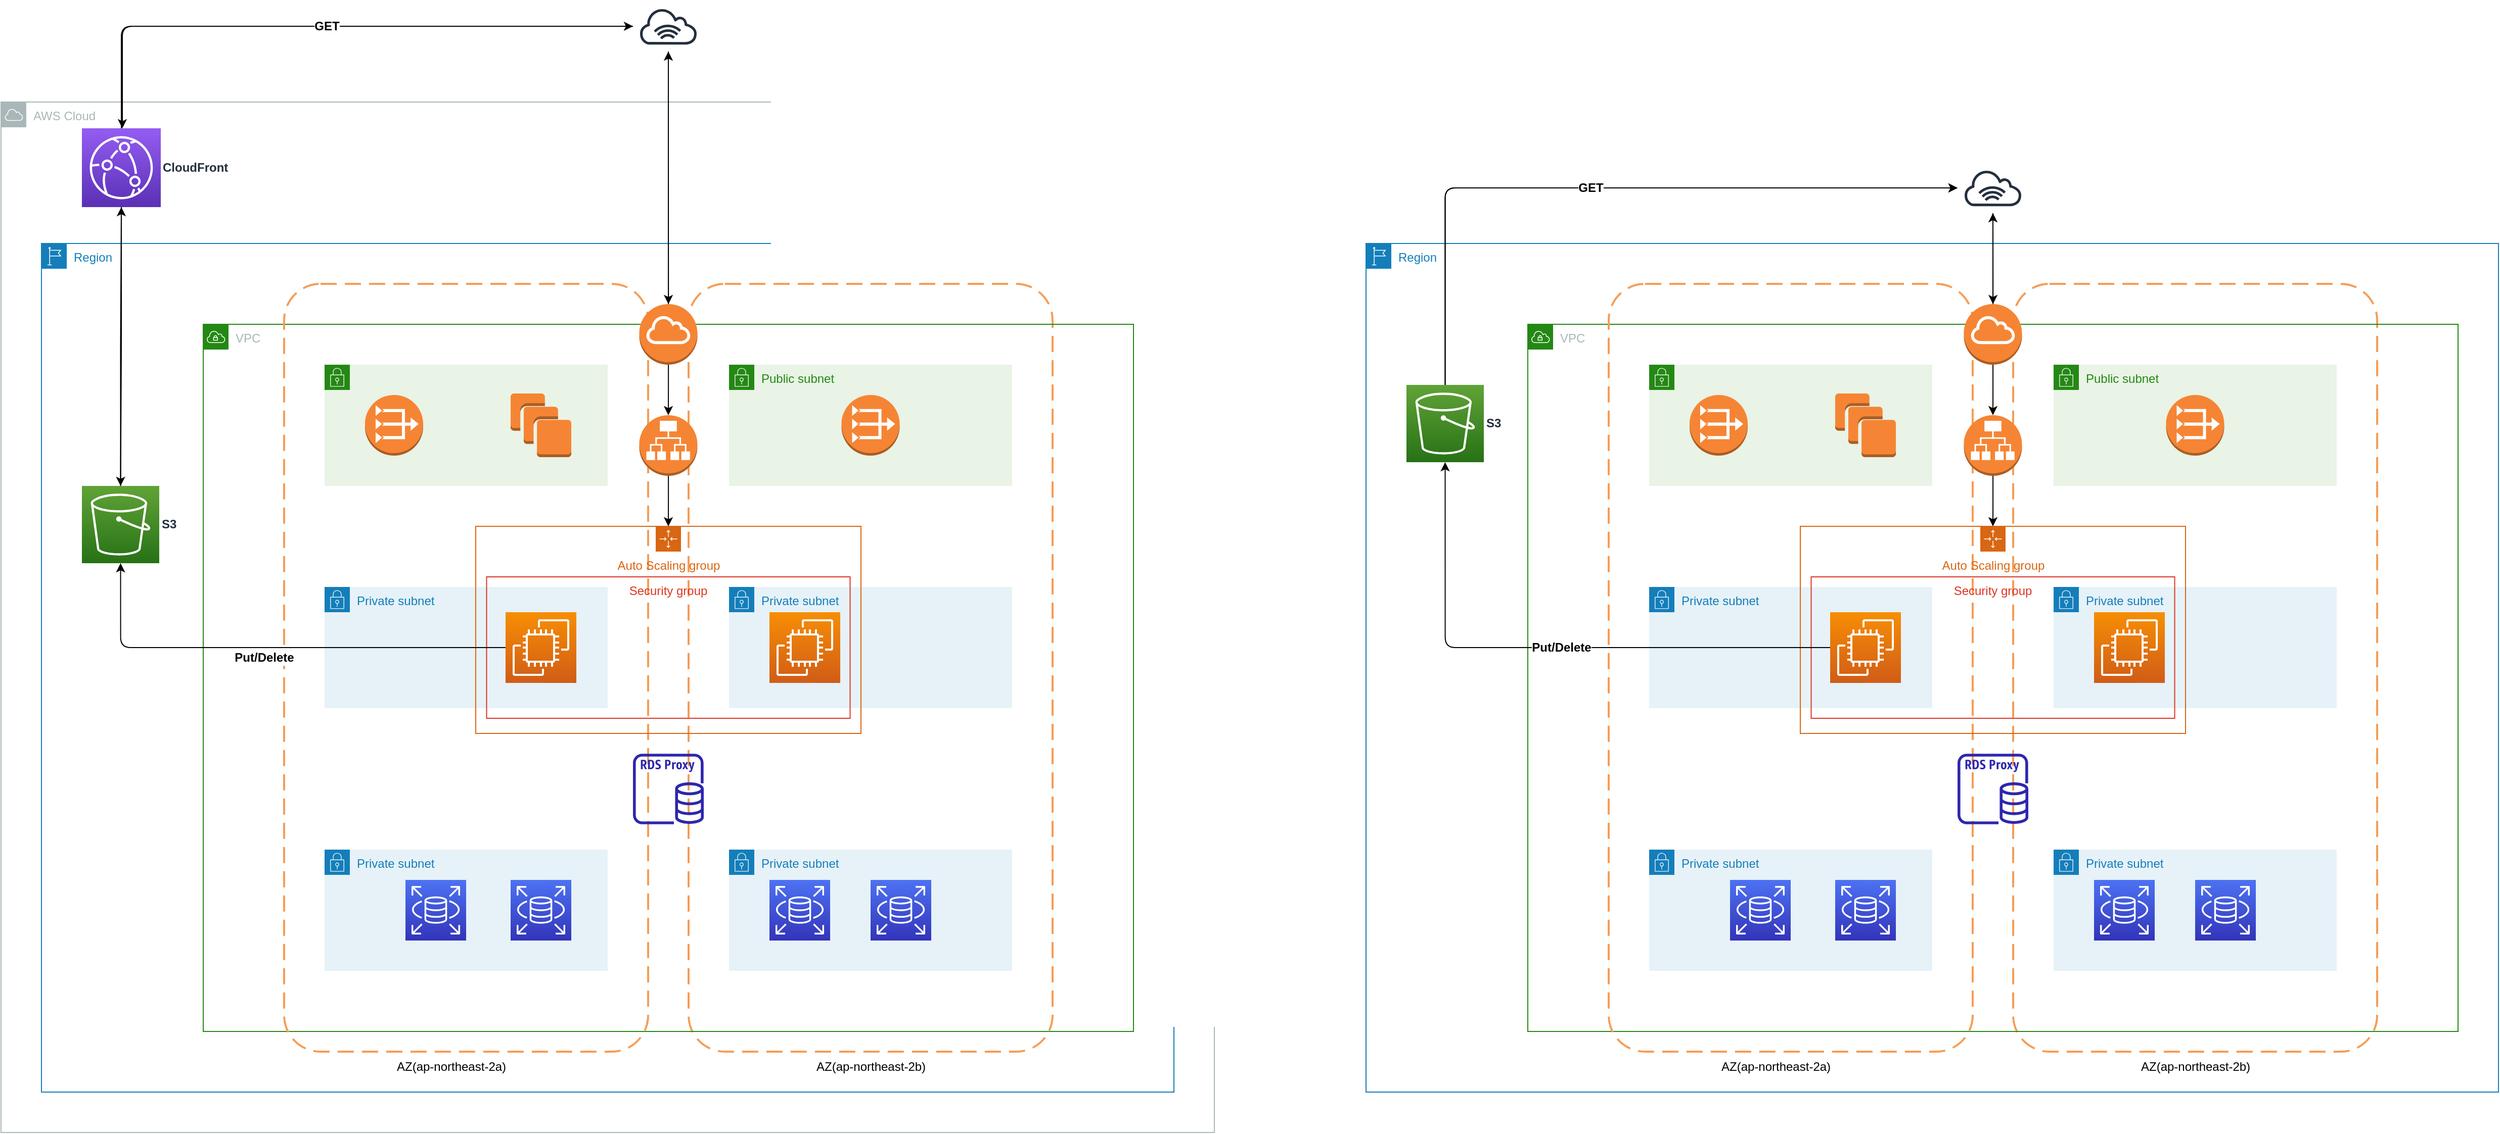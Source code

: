 <mxfile version="22.0.2" type="github">
  <diagram name="페이지-1" id="QqTQGsaNTkBBWMUroI7n">
    <mxGraphModel dx="1613" dy="1391" grid="1" gridSize="10" guides="1" tooltips="1" connect="1" arrows="1" fold="1" page="1" pageScale="1" pageWidth="827" pageHeight="1169" math="0" shadow="0">
      <root>
        <mxCell id="0" />
        <mxCell id="1" parent="0" />
        <mxCell id="NAskuRqZ72m_5OQ5X2t6-42" value="AWS Cloud" style="sketch=0;outlineConnect=0;gradientColor=none;html=1;whiteSpace=wrap;fontSize=12;fontStyle=0;shape=mxgraph.aws4.group;grIcon=mxgraph.aws4.group_aws_cloud;strokeColor=#AAB7B8;fillColor=none;verticalAlign=top;align=left;spacingLeft=30;fontColor=#AAB7B8;dashed=0;" parent="1" vertex="1">
          <mxGeometry x="880" y="125" width="1200" height="1020" as="geometry" />
        </mxCell>
        <mxCell id="NAskuRqZ72m_5OQ5X2t6-1" value="Region" style="points=[[0,0],[0.25,0],[0.5,0],[0.75,0],[1,0],[1,0.25],[1,0.5],[1,0.75],[1,1],[0.75,1],[0.5,1],[0.25,1],[0,1],[0,0.75],[0,0.5],[0,0.25]];outlineConnect=0;gradientColor=none;html=1;whiteSpace=wrap;fontSize=12;fontStyle=0;container=0;pointerEvents=0;collapsible=0;recursiveResize=0;shape=mxgraph.aws4.group;grIcon=mxgraph.aws4.group_region;strokeColor=#147EBA;fillColor=none;verticalAlign=top;align=left;spacingLeft=30;fontColor=#147EBA;" parent="1" vertex="1">
          <mxGeometry x="920" y="265" width="1120" height="840" as="geometry" />
        </mxCell>
        <mxCell id="NAskuRqZ72m_5OQ5X2t6-39" style="edgeStyle=orthogonalEdgeStyle;rounded=0;orthogonalLoop=1;jettySize=auto;html=1;" parent="1" source="NAskuRqZ72m_5OQ5X2t6-40" target="NAskuRqZ72m_5OQ5X2t6-14" edge="1">
          <mxGeometry relative="1" as="geometry" />
        </mxCell>
        <mxCell id="NAskuRqZ72m_5OQ5X2t6-49" style="edgeStyle=orthogonalEdgeStyle;rounded=1;orthogonalLoop=1;jettySize=auto;html=1;" parent="1" source="NAskuRqZ72m_5OQ5X2t6-40" target="NAskuRqZ72m_5OQ5X2t6-43" edge="1">
          <mxGeometry relative="1" as="geometry">
            <Array as="points">
              <mxPoint x="1000" y="50" />
            </Array>
          </mxGeometry>
        </mxCell>
        <mxCell id="NAskuRqZ72m_5OQ5X2t6-40" value="" style="sketch=0;outlineConnect=0;fontColor=#232F3E;gradientColor=none;strokeColor=#232F3E;fillColor=#ffffff;dashed=0;verticalLabelPosition=bottom;verticalAlign=top;align=center;html=1;fontSize=12;fontStyle=0;shape=mxgraph.aws4.resourceIcon;resIcon=mxgraph.aws4.internet_alt1;" parent="1" vertex="1">
          <mxGeometry x="1505" y="25" width="70" height="50" as="geometry" />
        </mxCell>
        <mxCell id="NAskuRqZ72m_5OQ5X2t6-41" style="edgeStyle=orthogonalEdgeStyle;rounded=0;orthogonalLoop=1;jettySize=auto;html=1;" parent="1" source="NAskuRqZ72m_5OQ5X2t6-14" target="NAskuRqZ72m_5OQ5X2t6-40" edge="1">
          <mxGeometry relative="1" as="geometry" />
        </mxCell>
        <mxCell id="NAskuRqZ72m_5OQ5X2t6-48" style="edgeStyle=orthogonalEdgeStyle;rounded=1;orthogonalLoop=1;jettySize=auto;html=1;entryX=0.5;entryY=0;entryDx=0;entryDy=0;entryPerimeter=0;" parent="1" source="NAskuRqZ72m_5OQ5X2t6-43" target="NAskuRqZ72m_5OQ5X2t6-44" edge="1">
          <mxGeometry relative="1" as="geometry" />
        </mxCell>
        <mxCell id="NAskuRqZ72m_5OQ5X2t6-50" style="edgeStyle=orthogonalEdgeStyle;rounded=1;orthogonalLoop=1;jettySize=auto;html=1;strokeColor=none;" parent="1" source="NAskuRqZ72m_5OQ5X2t6-43" target="NAskuRqZ72m_5OQ5X2t6-40" edge="1">
          <mxGeometry relative="1" as="geometry">
            <Array as="points">
              <mxPoint x="1000" y="50" />
            </Array>
          </mxGeometry>
        </mxCell>
        <mxCell id="xnr53hm_u2tzGx8ep-GH-51" value="GET" style="edgeStyle=orthogonalEdgeStyle;rounded=1;orthogonalLoop=1;jettySize=auto;html=1;fontSize=12;fontStyle=1" parent="1" source="NAskuRqZ72m_5OQ5X2t6-43" target="NAskuRqZ72m_5OQ5X2t6-40" edge="1">
          <mxGeometry relative="1" as="geometry">
            <Array as="points">
              <mxPoint x="999" y="50" />
            </Array>
          </mxGeometry>
        </mxCell>
        <mxCell id="NAskuRqZ72m_5OQ5X2t6-43" value="&lt;b&gt;CloudFront&lt;/b&gt;" style="sketch=0;points=[[0,0,0],[0.25,0,0],[0.5,0,0],[0.75,0,0],[1,0,0],[0,1,0],[0.25,1,0],[0.5,1,0],[0.75,1,0],[1,1,0],[0,0.25,0],[0,0.5,0],[0,0.75,0],[1,0.25,0],[1,0.5,0],[1,0.75,0]];outlineConnect=0;fontColor=#232F3E;gradientColor=#945DF2;gradientDirection=north;fillColor=#5A30B5;strokeColor=#ffffff;dashed=0;verticalLabelPosition=middle;verticalAlign=middle;align=left;html=1;fontSize=12;fontStyle=0;aspect=fixed;shape=mxgraph.aws4.resourceIcon;resIcon=mxgraph.aws4.cloudfront;labelPosition=right;" parent="1" vertex="1">
          <mxGeometry x="960" y="151" width="78" height="78" as="geometry" />
        </mxCell>
        <mxCell id="xnr53hm_u2tzGx8ep-GH-50" style="edgeStyle=orthogonalEdgeStyle;rounded=0;orthogonalLoop=1;jettySize=auto;html=1;entryX=0.5;entryY=1;entryDx=0;entryDy=0;entryPerimeter=0;" parent="1" source="NAskuRqZ72m_5OQ5X2t6-44" target="NAskuRqZ72m_5OQ5X2t6-43" edge="1">
          <mxGeometry relative="1" as="geometry" />
        </mxCell>
        <mxCell id="NAskuRqZ72m_5OQ5X2t6-44" value="&lt;b&gt;S3&lt;/b&gt;" style="sketch=0;points=[[0,0,0],[0.25,0,0],[0.5,0,0],[0.75,0,0],[1,0,0],[0,1,0],[0.25,1,0],[0.5,1,0],[0.75,1,0],[1,1,0],[0,0.25,0],[0,0.5,0],[0,0.75,0],[1,0.25,0],[1,0.5,0],[1,0.75,0]];outlineConnect=0;fontColor=#232F3E;gradientColor=#60A337;gradientDirection=north;fillColor=#277116;strokeColor=#ffffff;dashed=0;verticalLabelPosition=middle;verticalAlign=middle;align=left;html=1;fontSize=12;fontStyle=0;aspect=fixed;shape=mxgraph.aws4.resourceIcon;resIcon=mxgraph.aws4.s3;labelPosition=right;" parent="1" vertex="1">
          <mxGeometry x="960" y="505" width="76.5" height="76.5" as="geometry" />
        </mxCell>
        <mxCell id="NAskuRqZ72m_5OQ5X2t6-2" value="" style="rounded=1;arcSize=10;dashed=1;strokeColor=#F59D56;fillColor=none;gradientColor=none;dashPattern=8 4;strokeWidth=2;" parent="1" vertex="1">
          <mxGeometry x="1560" y="305" width="360" height="760" as="geometry" />
        </mxCell>
        <mxCell id="NAskuRqZ72m_5OQ5X2t6-3" value="Private subnet" style="points=[[0,0],[0.25,0],[0.5,0],[0.75,0],[1,0],[1,0.25],[1,0.5],[1,0.75],[1,1],[0.75,1],[0.5,1],[0.25,1],[0,1],[0,0.75],[0,0.5],[0,0.25]];outlineConnect=0;gradientColor=none;html=1;whiteSpace=wrap;fontSize=12;fontStyle=0;container=1;pointerEvents=0;collapsible=0;recursiveResize=0;shape=mxgraph.aws4.group;grIcon=mxgraph.aws4.group_security_group;grStroke=0;strokeColor=#147EBA;fillColor=#E6F2F8;verticalAlign=top;align=left;spacingLeft=30;fontColor=#147EBA;dashed=0;" parent="1" vertex="1">
          <mxGeometry x="1600" y="605" width="280" height="120" as="geometry" />
        </mxCell>
        <mxCell id="NAskuRqZ72m_5OQ5X2t6-4" value="VPC" style="points=[[0,0],[0.25,0],[0.5,0],[0.75,0],[1,0],[1,0.25],[1,0.5],[1,0.75],[1,1],[0.75,1],[0.5,1],[0.25,1],[0,1],[0,0.75],[0,0.5],[0,0.25]];outlineConnect=0;gradientColor=none;html=1;whiteSpace=wrap;fontSize=12;fontStyle=0;container=1;pointerEvents=0;collapsible=0;recursiveResize=0;shape=mxgraph.aws4.group;grIcon=mxgraph.aws4.group_vpc;strokeColor=#248814;fillColor=none;verticalAlign=top;align=left;spacingLeft=30;fontColor=#AAB7B8;dashed=0;" parent="1" vertex="1">
          <mxGeometry x="1080" y="345" width="920" height="700" as="geometry" />
        </mxCell>
        <mxCell id="NAskuRqZ72m_5OQ5X2t6-5" value="" style="rounded=1;arcSize=10;dashed=1;strokeColor=#F59D56;fillColor=none;gradientColor=none;dashPattern=8 4;strokeWidth=2;" parent="NAskuRqZ72m_5OQ5X2t6-4" vertex="1">
          <mxGeometry x="80" y="-40" width="360" height="760" as="geometry" />
        </mxCell>
        <mxCell id="NAskuRqZ72m_5OQ5X2t6-6" value="" style="points=[[0,0],[0.25,0],[0.5,0],[0.75,0],[1,0],[1,0.25],[1,0.5],[1,0.75],[1,1],[0.75,1],[0.5,1],[0.25,1],[0,1],[0,0.75],[0,0.5],[0,0.25]];outlineConnect=0;gradientColor=none;html=1;whiteSpace=wrap;fontSize=12;fontStyle=0;container=1;pointerEvents=0;collapsible=0;recursiveResize=0;shape=mxgraph.aws4.group;grIcon=mxgraph.aws4.group_security_group;grStroke=0;strokeColor=#248814;fillColor=#E9F3E6;verticalAlign=top;align=left;spacingLeft=30;fontColor=#248814;dashed=0;" parent="NAskuRqZ72m_5OQ5X2t6-4" vertex="1">
          <mxGeometry x="120" y="40" width="280" height="120" as="geometry" />
        </mxCell>
        <mxCell id="NAskuRqZ72m_5OQ5X2t6-7" value="" style="outlineConnect=0;dashed=0;verticalLabelPosition=bottom;verticalAlign=top;align=center;html=1;shape=mxgraph.aws3.instances;fillColor=#F58534;gradientColor=none;" parent="NAskuRqZ72m_5OQ5X2t6-6" vertex="1">
          <mxGeometry x="184" y="28.5" width="60" height="63" as="geometry" />
        </mxCell>
        <mxCell id="NAskuRqZ72m_5OQ5X2t6-8" value="Private subnet" style="points=[[0,0],[0.25,0],[0.5,0],[0.75,0],[1,0],[1,0.25],[1,0.5],[1,0.75],[1,1],[0.75,1],[0.5,1],[0.25,1],[0,1],[0,0.75],[0,0.5],[0,0.25]];outlineConnect=0;gradientColor=none;html=1;whiteSpace=wrap;fontSize=12;fontStyle=0;container=1;pointerEvents=0;collapsible=0;recursiveResize=0;shape=mxgraph.aws4.group;grIcon=mxgraph.aws4.group_security_group;grStroke=0;strokeColor=#147EBA;fillColor=#E6F2F8;verticalAlign=top;align=left;spacingLeft=30;fontColor=#147EBA;dashed=0;" parent="NAskuRqZ72m_5OQ5X2t6-4" vertex="1">
          <mxGeometry x="120" y="260" width="280" height="120" as="geometry" />
        </mxCell>
        <mxCell id="NAskuRqZ72m_5OQ5X2t6-9" value="" style="outlineConnect=0;dashed=0;verticalLabelPosition=bottom;verticalAlign=top;align=center;html=1;shape=mxgraph.aws3.vpc_nat_gateway;fillColor=#F58534;gradientColor=none;" parent="NAskuRqZ72m_5OQ5X2t6-4" vertex="1">
          <mxGeometry x="160" y="70" width="57.5" height="60" as="geometry" />
        </mxCell>
        <mxCell id="NAskuRqZ72m_5OQ5X2t6-10" value="Auto Scaling group" style="points=[[0,0],[0.25,0],[0.5,0],[0.75,0],[1,0],[1,0.25],[1,0.5],[1,0.75],[1,1],[0.75,1],[0.5,1],[0.25,1],[0,1],[0,0.75],[0,0.5],[0,0.25]];outlineConnect=0;gradientColor=none;html=1;whiteSpace=wrap;fontSize=12;fontStyle=0;container=1;pointerEvents=0;collapsible=0;recursiveResize=0;shape=mxgraph.aws4.groupCenter;grIcon=mxgraph.aws4.group_auto_scaling_group;grStroke=1;strokeColor=#D86613;fillColor=none;verticalAlign=top;align=center;fontColor=#D86613;spacingTop=25;" parent="NAskuRqZ72m_5OQ5X2t6-4" vertex="1">
          <mxGeometry x="269.5" y="200" width="381" height="205" as="geometry" />
        </mxCell>
        <mxCell id="NAskuRqZ72m_5OQ5X2t6-12" value="Security group" style="fillColor=none;strokeColor=#DD3522;verticalAlign=top;fontStyle=0;fontColor=#DD3522;whiteSpace=wrap;html=1;" parent="NAskuRqZ72m_5OQ5X2t6-4" vertex="1">
          <mxGeometry x="280.25" y="250" width="359.5" height="140" as="geometry" />
        </mxCell>
        <mxCell id="NAskuRqZ72m_5OQ5X2t6-14" value="" style="outlineConnect=0;dashed=0;verticalLabelPosition=bottom;verticalAlign=top;align=center;html=1;shape=mxgraph.aws3.internet_gateway;fillColor=#F58534;gradientColor=none;" parent="NAskuRqZ72m_5OQ5X2t6-4" vertex="1">
          <mxGeometry x="431.25" y="-20" width="57.5" height="60" as="geometry" />
        </mxCell>
        <mxCell id="NAskuRqZ72m_5OQ5X2t6-17" value="" style="outlineConnect=0;dashed=0;verticalLabelPosition=middle;verticalAlign=middle;align=left;html=1;shape=mxgraph.aws3.application_load_balancer;fillColor=#F58534;gradientColor=none;labelPosition=right;" parent="NAskuRqZ72m_5OQ5X2t6-4" vertex="1">
          <mxGeometry x="431.25" y="90" width="57.5" height="60" as="geometry" />
        </mxCell>
        <mxCell id="NAskuRqZ72m_5OQ5X2t6-18" style="edgeStyle=orthogonalEdgeStyle;rounded=0;orthogonalLoop=1;jettySize=auto;html=1;" parent="NAskuRqZ72m_5OQ5X2t6-4" source="NAskuRqZ72m_5OQ5X2t6-17" target="NAskuRqZ72m_5OQ5X2t6-10" edge="1">
          <mxGeometry relative="1" as="geometry" />
        </mxCell>
        <mxCell id="NAskuRqZ72m_5OQ5X2t6-19" value="Private subnet" style="points=[[0,0],[0.25,0],[0.5,0],[0.75,0],[1,0],[1,0.25],[1,0.5],[1,0.75],[1,1],[0.75,1],[0.5,1],[0.25,1],[0,1],[0,0.75],[0,0.5],[0,0.25]];outlineConnect=0;gradientColor=none;html=1;whiteSpace=wrap;fontSize=12;fontStyle=0;container=1;pointerEvents=0;collapsible=0;recursiveResize=0;shape=mxgraph.aws4.group;grIcon=mxgraph.aws4.group_security_group;grStroke=0;strokeColor=#147EBA;fillColor=#E6F2F8;verticalAlign=top;align=left;spacingLeft=30;fontColor=#147EBA;dashed=0;" parent="NAskuRqZ72m_5OQ5X2t6-4" vertex="1">
          <mxGeometry x="120" y="520" width="280" height="120" as="geometry" />
        </mxCell>
        <mxCell id="NAskuRqZ72m_5OQ5X2t6-20" style="edgeStyle=orthogonalEdgeStyle;rounded=0;orthogonalLoop=1;jettySize=auto;html=1;entryX=0.5;entryY=0;entryDx=0;entryDy=0;entryPerimeter=0;" parent="NAskuRqZ72m_5OQ5X2t6-4" source="NAskuRqZ72m_5OQ5X2t6-14" target="NAskuRqZ72m_5OQ5X2t6-17" edge="1">
          <mxGeometry relative="1" as="geometry" />
        </mxCell>
        <mxCell id="NAskuRqZ72m_5OQ5X2t6-22" value="" style="sketch=0;points=[[0,0,0],[0.25,0,0],[0.5,0,0],[0.75,0,0],[1,0,0],[0,1,0],[0.25,1,0],[0.5,1,0],[0.75,1,0],[1,1,0],[0,0.25,0],[0,0.5,0],[0,0.75,0],[1,0.25,0],[1,0.5,0],[1,0.75,0]];outlineConnect=0;fontColor=#232F3E;gradientColor=#4D72F3;gradientDirection=north;fillColor=#3334B9;strokeColor=#ffffff;dashed=0;verticalLabelPosition=bottom;verticalAlign=top;align=center;html=1;fontSize=12;fontStyle=0;aspect=fixed;shape=mxgraph.aws4.resourceIcon;resIcon=mxgraph.aws4.rds;" parent="NAskuRqZ72m_5OQ5X2t6-4" vertex="1">
          <mxGeometry x="304" y="550" width="60" height="60" as="geometry" />
        </mxCell>
        <mxCell id="NAskuRqZ72m_5OQ5X2t6-23" value="" style="sketch=0;points=[[0,0,0],[0.25,0,0],[0.5,0,0],[0.75,0,0],[1,0,0],[0,1,0],[0.25,1,0],[0.5,1,0],[0.75,1,0],[1,1,0],[0,0.25,0],[0,0.5,0],[0,0.75,0],[1,0.25,0],[1,0.5,0],[1,0.75,0]];outlineConnect=0;fontColor=#232F3E;gradientColor=#4D72F3;gradientDirection=north;fillColor=#3334B9;strokeColor=#ffffff;dashed=0;verticalLabelPosition=middle;verticalAlign=middle;align=right;html=1;fontSize=12;fontStyle=0;aspect=fixed;shape=mxgraph.aws4.resourceIcon;resIcon=mxgraph.aws4.rds;labelPosition=left;" parent="NAskuRqZ72m_5OQ5X2t6-4" vertex="1">
          <mxGeometry x="200" y="550" width="60" height="60" as="geometry" />
        </mxCell>
        <mxCell id="NAskuRqZ72m_5OQ5X2t6-24" value="" style="sketch=0;points=[[0,0,0],[0.25,0,0],[0.5,0,0],[0.75,0,0],[1,0,0],[0,1,0],[0.25,1,0],[0.5,1,0],[0.75,1,0],[1,1,0],[0,0.25,0],[0,0.5,0],[0,0.75,0],[1,0.25,0],[1,0.5,0],[1,0.75,0]];outlineConnect=0;fontColor=#232F3E;gradientColor=#F78E04;gradientDirection=north;fillColor=#D05C17;strokeColor=#ffffff;dashed=0;verticalLabelPosition=bottom;verticalAlign=top;align=center;html=1;fontSize=12;fontStyle=0;aspect=fixed;shape=mxgraph.aws4.resourceIcon;resIcon=mxgraph.aws4.ec2;" parent="NAskuRqZ72m_5OQ5X2t6-4" vertex="1">
          <mxGeometry x="299" y="285" width="70" height="70" as="geometry" />
        </mxCell>
        <mxCell id="NAskuRqZ72m_5OQ5X2t6-28" value="" style="sketch=0;outlineConnect=0;fontColor=#232F3E;gradientColor=none;fillColor=#2E27AD;strokeColor=none;dashed=0;verticalLabelPosition=bottom;verticalAlign=top;align=center;html=1;fontSize=12;fontStyle=0;aspect=fixed;pointerEvents=1;shape=mxgraph.aws4.rds_proxy;" parent="NAskuRqZ72m_5OQ5X2t6-4" vertex="1">
          <mxGeometry x="425" y="425" width="70" height="70" as="geometry" />
        </mxCell>
        <mxCell id="NAskuRqZ72m_5OQ5X2t6-29" value="" style="sketch=0;points=[[0,0,0],[0.25,0,0],[0.5,0,0],[0.75,0,0],[1,0,0],[0,1,0],[0.25,1,0],[0.5,1,0],[0.75,1,0],[1,1,0],[0,0.25,0],[0,0.5,0],[0,0.75,0],[1,0.25,0],[1,0.5,0],[1,0.75,0]];outlineConnect=0;fontColor=#232F3E;gradientColor=#F78E04;gradientDirection=north;fillColor=#D05C17;strokeColor=#ffffff;dashed=0;verticalLabelPosition=bottom;verticalAlign=top;align=center;html=1;fontSize=12;fontStyle=0;aspect=fixed;shape=mxgraph.aws4.resourceIcon;resIcon=mxgraph.aws4.ec2;" parent="1" vertex="1">
          <mxGeometry x="1640" y="630" width="70" height="70" as="geometry" />
        </mxCell>
        <mxCell id="NAskuRqZ72m_5OQ5X2t6-30" value="Public subnet" style="points=[[0,0],[0.25,0],[0.5,0],[0.75,0],[1,0],[1,0.25],[1,0.5],[1,0.75],[1,1],[0.75,1],[0.5,1],[0.25,1],[0,1],[0,0.75],[0,0.5],[0,0.25]];outlineConnect=0;gradientColor=none;html=1;whiteSpace=wrap;fontSize=12;fontStyle=0;container=1;pointerEvents=0;collapsible=0;recursiveResize=0;shape=mxgraph.aws4.group;grIcon=mxgraph.aws4.group_security_group;grStroke=0;strokeColor=#248814;fillColor=#E9F3E6;verticalAlign=top;align=left;spacingLeft=30;fontColor=#248814;dashed=0;" parent="1" vertex="1">
          <mxGeometry x="1600" y="385" width="280" height="120" as="geometry" />
        </mxCell>
        <mxCell id="NAskuRqZ72m_5OQ5X2t6-31" value="" style="outlineConnect=0;dashed=0;verticalLabelPosition=bottom;verticalAlign=top;align=center;html=1;shape=mxgraph.aws3.vpc_nat_gateway;fillColor=#F58534;gradientColor=none;" parent="1" vertex="1">
          <mxGeometry x="1711.25" y="415" width="57.5" height="60" as="geometry" />
        </mxCell>
        <mxCell id="NAskuRqZ72m_5OQ5X2t6-32" value="AZ(ap-northeast-2a)" style="text;html=1;align=center;verticalAlign=middle;resizable=0;points=[];autosize=1;strokeColor=none;fillColor=none;" parent="1" vertex="1">
          <mxGeometry x="1260" y="1065" width="130" height="30" as="geometry" />
        </mxCell>
        <mxCell id="NAskuRqZ72m_5OQ5X2t6-33" value="AZ(ap-northeast-2b)" style="text;html=1;align=center;verticalAlign=middle;resizable=0;points=[];autosize=1;strokeColor=none;fillColor=none;" parent="1" vertex="1">
          <mxGeometry x="1675" y="1065" width="130" height="30" as="geometry" />
        </mxCell>
        <mxCell id="NAskuRqZ72m_5OQ5X2t6-34" value="Private subnet" style="points=[[0,0],[0.25,0],[0.5,0],[0.75,0],[1,0],[1,0.25],[1,0.5],[1,0.75],[1,1],[0.75,1],[0.5,1],[0.25,1],[0,1],[0,0.75],[0,0.5],[0,0.25]];outlineConnect=0;gradientColor=none;html=1;whiteSpace=wrap;fontSize=12;fontStyle=0;container=1;pointerEvents=0;collapsible=0;recursiveResize=0;shape=mxgraph.aws4.group;grIcon=mxgraph.aws4.group_security_group;grStroke=0;strokeColor=#147EBA;fillColor=#E6F2F8;verticalAlign=top;align=left;spacingLeft=30;fontColor=#147EBA;dashed=0;" parent="1" vertex="1">
          <mxGeometry x="1600" y="865" width="280" height="120" as="geometry" />
        </mxCell>
        <mxCell id="NAskuRqZ72m_5OQ5X2t6-35" value="" style="sketch=0;points=[[0,0,0],[0.25,0,0],[0.5,0,0],[0.75,0,0],[1,0,0],[0,1,0],[0.25,1,0],[0.5,1,0],[0.75,1,0],[1,1,0],[0,0.25,0],[0,0.5,0],[0,0.75,0],[1,0.25,0],[1,0.5,0],[1,0.75,0]];outlineConnect=0;fontColor=#232F3E;gradientColor=#4D72F3;gradientDirection=north;fillColor=#3334B9;strokeColor=#ffffff;dashed=0;verticalLabelPosition=bottom;verticalAlign=top;align=center;html=1;fontSize=12;fontStyle=0;aspect=fixed;shape=mxgraph.aws4.resourceIcon;resIcon=mxgraph.aws4.rds;" parent="1" vertex="1">
          <mxGeometry x="1640" y="895" width="60" height="60" as="geometry" />
        </mxCell>
        <mxCell id="NAskuRqZ72m_5OQ5X2t6-36" value="" style="sketch=0;points=[[0,0,0],[0.25,0,0],[0.5,0,0],[0.75,0,0],[1,0,0],[0,1,0],[0.25,1,0],[0.5,1,0],[0.75,1,0],[1,1,0],[0,0.25,0],[0,0.5,0],[0,0.75,0],[1,0.25,0],[1,0.5,0],[1,0.75,0]];outlineConnect=0;fontColor=#232F3E;gradientColor=#4D72F3;gradientDirection=north;fillColor=#3334B9;strokeColor=#ffffff;dashed=0;verticalLabelPosition=middle;verticalAlign=middle;align=left;html=1;fontSize=12;fontStyle=0;aspect=fixed;shape=mxgraph.aws4.resourceIcon;resIcon=mxgraph.aws4.rds;labelPosition=right;" parent="1" vertex="1">
          <mxGeometry x="1740" y="895" width="60" height="60" as="geometry" />
        </mxCell>
        <mxCell id="NAskuRqZ72m_5OQ5X2t6-46" value="Put/Delete" style="edgeStyle=orthogonalEdgeStyle;rounded=1;orthogonalLoop=1;jettySize=auto;html=1;entryX=0.5;entryY=1;entryDx=0;entryDy=0;entryPerimeter=0;fontStyle=1;fontSize=12;" parent="1" source="NAskuRqZ72m_5OQ5X2t6-24" target="NAskuRqZ72m_5OQ5X2t6-44" edge="1">
          <mxGeometry x="0.03" y="10" relative="1" as="geometry">
            <mxPoint as="offset" />
          </mxGeometry>
        </mxCell>
        <mxCell id="xnr53hm_u2tzGx8ep-GH-53" value="Region" style="points=[[0,0],[0.25,0],[0.5,0],[0.75,0],[1,0],[1,0.25],[1,0.5],[1,0.75],[1,1],[0.75,1],[0.5,1],[0.25,1],[0,1],[0,0.75],[0,0.5],[0,0.25]];outlineConnect=0;gradientColor=none;html=1;whiteSpace=wrap;fontSize=12;fontStyle=0;container=0;pointerEvents=0;collapsible=0;recursiveResize=0;shape=mxgraph.aws4.group;grIcon=mxgraph.aws4.group_region;strokeColor=#147EBA;fillColor=none;verticalAlign=top;align=left;spacingLeft=30;fontColor=#147EBA;" parent="1" vertex="1">
          <mxGeometry x="2230" y="265" width="1120" height="840" as="geometry" />
        </mxCell>
        <mxCell id="xnr53hm_u2tzGx8ep-GH-54" style="edgeStyle=orthogonalEdgeStyle;rounded=0;orthogonalLoop=1;jettySize=auto;html=1;" parent="1" source="xnr53hm_u2tzGx8ep-GH-56" target="xnr53hm_u2tzGx8ep-GH-76" edge="1">
          <mxGeometry relative="1" as="geometry" />
        </mxCell>
        <mxCell id="xnr53hm_u2tzGx8ep-GH-56" value="" style="sketch=0;outlineConnect=0;fontColor=#232F3E;gradientColor=none;strokeColor=#232F3E;fillColor=#ffffff;dashed=0;verticalLabelPosition=bottom;verticalAlign=top;align=center;html=1;fontSize=12;fontStyle=0;shape=mxgraph.aws4.resourceIcon;resIcon=mxgraph.aws4.internet_alt1;" parent="1" vertex="1">
          <mxGeometry x="2815" y="185" width="70" height="50" as="geometry" />
        </mxCell>
        <mxCell id="xnr53hm_u2tzGx8ep-GH-57" style="edgeStyle=orthogonalEdgeStyle;rounded=0;orthogonalLoop=1;jettySize=auto;html=1;" parent="1" source="xnr53hm_u2tzGx8ep-GH-76" target="xnr53hm_u2tzGx8ep-GH-56" edge="1">
          <mxGeometry relative="1" as="geometry" />
        </mxCell>
        <mxCell id="xnr53hm_u2tzGx8ep-GH-102" style="edgeStyle=orthogonalEdgeStyle;rounded=1;orthogonalLoop=1;jettySize=auto;html=1;" parent="1" source="xnr53hm_u2tzGx8ep-GH-63" target="xnr53hm_u2tzGx8ep-GH-56" edge="1">
          <mxGeometry relative="1" as="geometry">
            <Array as="points">
              <mxPoint x="2308" y="210" />
            </Array>
          </mxGeometry>
        </mxCell>
        <mxCell id="xnr53hm_u2tzGx8ep-GH-63" value="&lt;b&gt;S3&lt;/b&gt;" style="sketch=0;points=[[0,0,0],[0.25,0,0],[0.5,0,0],[0.75,0,0],[1,0,0],[0,1,0],[0.25,1,0],[0.5,1,0],[0.75,1,0],[1,1,0],[0,0.25,0],[0,0.5,0],[0,0.75,0],[1,0.25,0],[1,0.5,0],[1,0.75,0]];outlineConnect=0;fontColor=#232F3E;gradientColor=#60A337;gradientDirection=north;fillColor=#277116;strokeColor=#ffffff;dashed=0;verticalLabelPosition=middle;verticalAlign=middle;align=left;html=1;fontSize=12;fontStyle=0;aspect=fixed;shape=mxgraph.aws4.resourceIcon;resIcon=mxgraph.aws4.s3;labelPosition=right;" parent="1" vertex="1">
          <mxGeometry x="2270" y="405" width="76.5" height="76.5" as="geometry" />
        </mxCell>
        <mxCell id="xnr53hm_u2tzGx8ep-GH-64" value="" style="rounded=1;arcSize=10;dashed=1;strokeColor=#F59D56;fillColor=none;gradientColor=none;dashPattern=8 4;strokeWidth=2;" parent="1" vertex="1">
          <mxGeometry x="2870" y="305" width="360" height="760" as="geometry" />
        </mxCell>
        <mxCell id="xnr53hm_u2tzGx8ep-GH-65" value="Private subnet" style="points=[[0,0],[0.25,0],[0.5,0],[0.75,0],[1,0],[1,0.25],[1,0.5],[1,0.75],[1,1],[0.75,1],[0.5,1],[0.25,1],[0,1],[0,0.75],[0,0.5],[0,0.25]];outlineConnect=0;gradientColor=none;html=1;whiteSpace=wrap;fontSize=12;fontStyle=0;container=1;pointerEvents=0;collapsible=0;recursiveResize=0;shape=mxgraph.aws4.group;grIcon=mxgraph.aws4.group_security_group;grStroke=0;strokeColor=#147EBA;fillColor=#E6F2F8;verticalAlign=top;align=left;spacingLeft=30;fontColor=#147EBA;dashed=0;" parent="1" vertex="1">
          <mxGeometry x="2910" y="605" width="280" height="120" as="geometry" />
        </mxCell>
        <mxCell id="xnr53hm_u2tzGx8ep-GH-66" value="VPC" style="points=[[0,0],[0.25,0],[0.5,0],[0.75,0],[1,0],[1,0.25],[1,0.5],[1,0.75],[1,1],[0.75,1],[0.5,1],[0.25,1],[0,1],[0,0.75],[0,0.5],[0,0.25]];outlineConnect=0;gradientColor=none;html=1;whiteSpace=wrap;fontSize=12;fontStyle=0;container=1;pointerEvents=0;collapsible=0;recursiveResize=0;shape=mxgraph.aws4.group;grIcon=mxgraph.aws4.group_vpc;strokeColor=#248814;fillColor=none;verticalAlign=top;align=left;spacingLeft=30;fontColor=#AAB7B8;dashed=0;" parent="1" vertex="1">
          <mxGeometry x="2390" y="345" width="920" height="700" as="geometry" />
        </mxCell>
        <mxCell id="xnr53hm_u2tzGx8ep-GH-67" value="" style="rounded=1;arcSize=10;dashed=1;strokeColor=#F59D56;fillColor=none;gradientColor=none;dashPattern=8 4;strokeWidth=2;" parent="xnr53hm_u2tzGx8ep-GH-66" vertex="1">
          <mxGeometry x="80" y="-40" width="360" height="760" as="geometry" />
        </mxCell>
        <mxCell id="xnr53hm_u2tzGx8ep-GH-68" value="" style="points=[[0,0],[0.25,0],[0.5,0],[0.75,0],[1,0],[1,0.25],[1,0.5],[1,0.75],[1,1],[0.75,1],[0.5,1],[0.25,1],[0,1],[0,0.75],[0,0.5],[0,0.25]];outlineConnect=0;gradientColor=none;html=1;whiteSpace=wrap;fontSize=12;fontStyle=0;container=1;pointerEvents=0;collapsible=0;recursiveResize=0;shape=mxgraph.aws4.group;grIcon=mxgraph.aws4.group_security_group;grStroke=0;strokeColor=#248814;fillColor=#E9F3E6;verticalAlign=top;align=left;spacingLeft=30;fontColor=#248814;dashed=0;" parent="xnr53hm_u2tzGx8ep-GH-66" vertex="1">
          <mxGeometry x="120" y="40" width="280" height="120" as="geometry" />
        </mxCell>
        <mxCell id="xnr53hm_u2tzGx8ep-GH-69" value="" style="outlineConnect=0;dashed=0;verticalLabelPosition=bottom;verticalAlign=top;align=center;html=1;shape=mxgraph.aws3.instances;fillColor=#F58534;gradientColor=none;" parent="xnr53hm_u2tzGx8ep-GH-68" vertex="1">
          <mxGeometry x="184" y="28.5" width="60" height="63" as="geometry" />
        </mxCell>
        <mxCell id="xnr53hm_u2tzGx8ep-GH-70" value="Private subnet" style="points=[[0,0],[0.25,0],[0.5,0],[0.75,0],[1,0],[1,0.25],[1,0.5],[1,0.75],[1,1],[0.75,1],[0.5,1],[0.25,1],[0,1],[0,0.75],[0,0.5],[0,0.25]];outlineConnect=0;gradientColor=none;html=1;whiteSpace=wrap;fontSize=12;fontStyle=0;container=1;pointerEvents=0;collapsible=0;recursiveResize=0;shape=mxgraph.aws4.group;grIcon=mxgraph.aws4.group_security_group;grStroke=0;strokeColor=#147EBA;fillColor=#E6F2F8;verticalAlign=top;align=left;spacingLeft=30;fontColor=#147EBA;dashed=0;" parent="xnr53hm_u2tzGx8ep-GH-66" vertex="1">
          <mxGeometry x="120" y="260" width="280" height="120" as="geometry" />
        </mxCell>
        <mxCell id="xnr53hm_u2tzGx8ep-GH-71" value="" style="outlineConnect=0;dashed=0;verticalLabelPosition=bottom;verticalAlign=top;align=center;html=1;shape=mxgraph.aws3.vpc_nat_gateway;fillColor=#F58534;gradientColor=none;" parent="xnr53hm_u2tzGx8ep-GH-66" vertex="1">
          <mxGeometry x="160" y="70" width="57.5" height="60" as="geometry" />
        </mxCell>
        <mxCell id="xnr53hm_u2tzGx8ep-GH-72" value="Auto Scaling group" style="points=[[0,0],[0.25,0],[0.5,0],[0.75,0],[1,0],[1,0.25],[1,0.5],[1,0.75],[1,1],[0.75,1],[0.5,1],[0.25,1],[0,1],[0,0.75],[0,0.5],[0,0.25]];outlineConnect=0;gradientColor=none;html=1;whiteSpace=wrap;fontSize=12;fontStyle=0;container=1;pointerEvents=0;collapsible=0;recursiveResize=0;shape=mxgraph.aws4.groupCenter;grIcon=mxgraph.aws4.group_auto_scaling_group;grStroke=1;strokeColor=#D86613;fillColor=none;verticalAlign=top;align=center;fontColor=#D86613;spacingTop=25;" parent="xnr53hm_u2tzGx8ep-GH-66" vertex="1">
          <mxGeometry x="269.5" y="200" width="381" height="205" as="geometry" />
        </mxCell>
        <mxCell id="xnr53hm_u2tzGx8ep-GH-74" value="Security group" style="fillColor=none;strokeColor=#DD3522;verticalAlign=top;fontStyle=0;fontColor=#DD3522;whiteSpace=wrap;html=1;" parent="xnr53hm_u2tzGx8ep-GH-66" vertex="1">
          <mxGeometry x="280.25" y="250" width="359.5" height="140" as="geometry" />
        </mxCell>
        <mxCell id="xnr53hm_u2tzGx8ep-GH-76" value="" style="outlineConnect=0;dashed=0;verticalLabelPosition=bottom;verticalAlign=top;align=center;html=1;shape=mxgraph.aws3.internet_gateway;fillColor=#F58534;gradientColor=none;" parent="xnr53hm_u2tzGx8ep-GH-66" vertex="1">
          <mxGeometry x="431.25" y="-20" width="57.5" height="60" as="geometry" />
        </mxCell>
        <mxCell id="xnr53hm_u2tzGx8ep-GH-79" value="" style="outlineConnect=0;dashed=0;verticalLabelPosition=middle;verticalAlign=middle;align=left;html=1;shape=mxgraph.aws3.application_load_balancer;fillColor=#F58534;gradientColor=none;labelPosition=right;" parent="xnr53hm_u2tzGx8ep-GH-66" vertex="1">
          <mxGeometry x="431.25" y="90" width="57.5" height="60" as="geometry" />
        </mxCell>
        <mxCell id="xnr53hm_u2tzGx8ep-GH-80" style="edgeStyle=orthogonalEdgeStyle;rounded=0;orthogonalLoop=1;jettySize=auto;html=1;" parent="xnr53hm_u2tzGx8ep-GH-66" source="xnr53hm_u2tzGx8ep-GH-79" target="xnr53hm_u2tzGx8ep-GH-72" edge="1">
          <mxGeometry relative="1" as="geometry" />
        </mxCell>
        <mxCell id="xnr53hm_u2tzGx8ep-GH-81" value="Private subnet" style="points=[[0,0],[0.25,0],[0.5,0],[0.75,0],[1,0],[1,0.25],[1,0.5],[1,0.75],[1,1],[0.75,1],[0.5,1],[0.25,1],[0,1],[0,0.75],[0,0.5],[0,0.25]];outlineConnect=0;gradientColor=none;html=1;whiteSpace=wrap;fontSize=12;fontStyle=0;container=1;pointerEvents=0;collapsible=0;recursiveResize=0;shape=mxgraph.aws4.group;grIcon=mxgraph.aws4.group_security_group;grStroke=0;strokeColor=#147EBA;fillColor=#E6F2F8;verticalAlign=top;align=left;spacingLeft=30;fontColor=#147EBA;dashed=0;" parent="xnr53hm_u2tzGx8ep-GH-66" vertex="1">
          <mxGeometry x="120" y="520" width="280" height="120" as="geometry" />
        </mxCell>
        <mxCell id="xnr53hm_u2tzGx8ep-GH-82" style="edgeStyle=orthogonalEdgeStyle;rounded=0;orthogonalLoop=1;jettySize=auto;html=1;entryX=0.5;entryY=0;entryDx=0;entryDy=0;entryPerimeter=0;" parent="xnr53hm_u2tzGx8ep-GH-66" source="xnr53hm_u2tzGx8ep-GH-76" target="xnr53hm_u2tzGx8ep-GH-79" edge="1">
          <mxGeometry relative="1" as="geometry" />
        </mxCell>
        <mxCell id="xnr53hm_u2tzGx8ep-GH-84" value="" style="sketch=0;points=[[0,0,0],[0.25,0,0],[0.5,0,0],[0.75,0,0],[1,0,0],[0,1,0],[0.25,1,0],[0.5,1,0],[0.75,1,0],[1,1,0],[0,0.25,0],[0,0.5,0],[0,0.75,0],[1,0.25,0],[1,0.5,0],[1,0.75,0]];outlineConnect=0;fontColor=#232F3E;gradientColor=#4D72F3;gradientDirection=north;fillColor=#3334B9;strokeColor=#ffffff;dashed=0;verticalLabelPosition=bottom;verticalAlign=top;align=center;html=1;fontSize=12;fontStyle=0;aspect=fixed;shape=mxgraph.aws4.resourceIcon;resIcon=mxgraph.aws4.rds;" parent="xnr53hm_u2tzGx8ep-GH-66" vertex="1">
          <mxGeometry x="304" y="550" width="60" height="60" as="geometry" />
        </mxCell>
        <mxCell id="xnr53hm_u2tzGx8ep-GH-85" value="" style="sketch=0;points=[[0,0,0],[0.25,0,0],[0.5,0,0],[0.75,0,0],[1,0,0],[0,1,0],[0.25,1,0],[0.5,1,0],[0.75,1,0],[1,1,0],[0,0.25,0],[0,0.5,0],[0,0.75,0],[1,0.25,0],[1,0.5,0],[1,0.75,0]];outlineConnect=0;fontColor=#232F3E;gradientColor=#4D72F3;gradientDirection=north;fillColor=#3334B9;strokeColor=#ffffff;dashed=0;verticalLabelPosition=middle;verticalAlign=middle;align=right;html=1;fontSize=12;fontStyle=0;aspect=fixed;shape=mxgraph.aws4.resourceIcon;resIcon=mxgraph.aws4.rds;labelPosition=left;" parent="xnr53hm_u2tzGx8ep-GH-66" vertex="1">
          <mxGeometry x="200" y="550" width="60" height="60" as="geometry" />
        </mxCell>
        <mxCell id="xnr53hm_u2tzGx8ep-GH-86" value="" style="sketch=0;points=[[0,0,0],[0.25,0,0],[0.5,0,0],[0.75,0,0],[1,0,0],[0,1,0],[0.25,1,0],[0.5,1,0],[0.75,1,0],[1,1,0],[0,0.25,0],[0,0.5,0],[0,0.75,0],[1,0.25,0],[1,0.5,0],[1,0.75,0]];outlineConnect=0;fontColor=#232F3E;gradientColor=#F78E04;gradientDirection=north;fillColor=#D05C17;strokeColor=#ffffff;dashed=0;verticalLabelPosition=bottom;verticalAlign=top;align=center;html=1;fontSize=12;fontStyle=0;aspect=fixed;shape=mxgraph.aws4.resourceIcon;resIcon=mxgraph.aws4.ec2;" parent="xnr53hm_u2tzGx8ep-GH-66" vertex="1">
          <mxGeometry x="299" y="285" width="70" height="70" as="geometry" />
        </mxCell>
        <mxCell id="xnr53hm_u2tzGx8ep-GH-90" value="" style="sketch=0;outlineConnect=0;fontColor=#232F3E;gradientColor=none;fillColor=#2E27AD;strokeColor=none;dashed=0;verticalLabelPosition=bottom;verticalAlign=top;align=center;html=1;fontSize=12;fontStyle=0;aspect=fixed;pointerEvents=1;shape=mxgraph.aws4.rds_proxy;" parent="xnr53hm_u2tzGx8ep-GH-66" vertex="1">
          <mxGeometry x="425" y="425" width="70" height="70" as="geometry" />
        </mxCell>
        <mxCell id="xnr53hm_u2tzGx8ep-GH-91" value="" style="sketch=0;points=[[0,0,0],[0.25,0,0],[0.5,0,0],[0.75,0,0],[1,0,0],[0,1,0],[0.25,1,0],[0.5,1,0],[0.75,1,0],[1,1,0],[0,0.25,0],[0,0.5,0],[0,0.75,0],[1,0.25,0],[1,0.5,0],[1,0.75,0]];outlineConnect=0;fontColor=#232F3E;gradientColor=#F78E04;gradientDirection=north;fillColor=#D05C17;strokeColor=#ffffff;dashed=0;verticalLabelPosition=bottom;verticalAlign=top;align=center;html=1;fontSize=12;fontStyle=0;aspect=fixed;shape=mxgraph.aws4.resourceIcon;resIcon=mxgraph.aws4.ec2;" parent="1" vertex="1">
          <mxGeometry x="2950" y="630" width="70" height="70" as="geometry" />
        </mxCell>
        <mxCell id="xnr53hm_u2tzGx8ep-GH-92" value="Public subnet" style="points=[[0,0],[0.25,0],[0.5,0],[0.75,0],[1,0],[1,0.25],[1,0.5],[1,0.75],[1,1],[0.75,1],[0.5,1],[0.25,1],[0,1],[0,0.75],[0,0.5],[0,0.25]];outlineConnect=0;gradientColor=none;html=1;whiteSpace=wrap;fontSize=12;fontStyle=0;container=1;pointerEvents=0;collapsible=0;recursiveResize=0;shape=mxgraph.aws4.group;grIcon=mxgraph.aws4.group_security_group;grStroke=0;strokeColor=#248814;fillColor=#E9F3E6;verticalAlign=top;align=left;spacingLeft=30;fontColor=#248814;dashed=0;" parent="1" vertex="1">
          <mxGeometry x="2910" y="385" width="280" height="120" as="geometry" />
        </mxCell>
        <mxCell id="xnr53hm_u2tzGx8ep-GH-93" value="" style="outlineConnect=0;dashed=0;verticalLabelPosition=bottom;verticalAlign=top;align=center;html=1;shape=mxgraph.aws3.vpc_nat_gateway;fillColor=#F58534;gradientColor=none;" parent="1" vertex="1">
          <mxGeometry x="3021.25" y="415" width="57.5" height="60" as="geometry" />
        </mxCell>
        <mxCell id="xnr53hm_u2tzGx8ep-GH-94" value="AZ(ap-northeast-2a)" style="text;html=1;align=center;verticalAlign=middle;resizable=0;points=[];autosize=1;strokeColor=none;fillColor=none;" parent="1" vertex="1">
          <mxGeometry x="2570" y="1065" width="130" height="30" as="geometry" />
        </mxCell>
        <mxCell id="xnr53hm_u2tzGx8ep-GH-95" value="AZ(ap-northeast-2b)" style="text;html=1;align=center;verticalAlign=middle;resizable=0;points=[];autosize=1;strokeColor=none;fillColor=none;" parent="1" vertex="1">
          <mxGeometry x="2985" y="1065" width="130" height="30" as="geometry" />
        </mxCell>
        <mxCell id="xnr53hm_u2tzGx8ep-GH-96" value="Private subnet" style="points=[[0,0],[0.25,0],[0.5,0],[0.75,0],[1,0],[1,0.25],[1,0.5],[1,0.75],[1,1],[0.75,1],[0.5,1],[0.25,1],[0,1],[0,0.75],[0,0.5],[0,0.25]];outlineConnect=0;gradientColor=none;html=1;whiteSpace=wrap;fontSize=12;fontStyle=0;container=1;pointerEvents=0;collapsible=0;recursiveResize=0;shape=mxgraph.aws4.group;grIcon=mxgraph.aws4.group_security_group;grStroke=0;strokeColor=#147EBA;fillColor=#E6F2F8;verticalAlign=top;align=left;spacingLeft=30;fontColor=#147EBA;dashed=0;" parent="1" vertex="1">
          <mxGeometry x="2910" y="865" width="280" height="120" as="geometry" />
        </mxCell>
        <mxCell id="xnr53hm_u2tzGx8ep-GH-97" value="" style="sketch=0;points=[[0,0,0],[0.25,0,0],[0.5,0,0],[0.75,0,0],[1,0,0],[0,1,0],[0.25,1,0],[0.5,1,0],[0.75,1,0],[1,1,0],[0,0.25,0],[0,0.5,0],[0,0.75,0],[1,0.25,0],[1,0.5,0],[1,0.75,0]];outlineConnect=0;fontColor=#232F3E;gradientColor=#4D72F3;gradientDirection=north;fillColor=#3334B9;strokeColor=#ffffff;dashed=0;verticalLabelPosition=bottom;verticalAlign=top;align=center;html=1;fontSize=12;fontStyle=0;aspect=fixed;shape=mxgraph.aws4.resourceIcon;resIcon=mxgraph.aws4.rds;" parent="1" vertex="1">
          <mxGeometry x="2950" y="895" width="60" height="60" as="geometry" />
        </mxCell>
        <mxCell id="xnr53hm_u2tzGx8ep-GH-98" value="" style="sketch=0;points=[[0,0,0],[0.25,0,0],[0.5,0,0],[0.75,0,0],[1,0,0],[0,1,0],[0.25,1,0],[0.5,1,0],[0.75,1,0],[1,1,0],[0,0.25,0],[0,0.5,0],[0,0.75,0],[1,0.25,0],[1,0.5,0],[1,0.75,0]];outlineConnect=0;fontColor=#232F3E;gradientColor=#4D72F3;gradientDirection=north;fillColor=#3334B9;strokeColor=#ffffff;dashed=0;verticalLabelPosition=middle;verticalAlign=middle;align=left;html=1;fontSize=12;fontStyle=0;aspect=fixed;shape=mxgraph.aws4.resourceIcon;resIcon=mxgraph.aws4.rds;labelPosition=right;" parent="1" vertex="1">
          <mxGeometry x="3050" y="895" width="60" height="60" as="geometry" />
        </mxCell>
        <mxCell id="xnr53hm_u2tzGx8ep-GH-101" value="Put/Delete" style="edgeStyle=orthogonalEdgeStyle;rounded=1;orthogonalLoop=1;jettySize=auto;html=1;entryX=0.5;entryY=1;entryDx=0;entryDy=0;entryPerimeter=0;fontStyle=1;fontSize=12;" parent="1" source="xnr53hm_u2tzGx8ep-GH-86" target="xnr53hm_u2tzGx8ep-GH-63" edge="1">
          <mxGeometry x="-0.057" relative="1" as="geometry">
            <mxPoint as="offset" />
          </mxGeometry>
        </mxCell>
        <mxCell id="xnr53hm_u2tzGx8ep-GH-60" value="GET" style="edgeStyle=orthogonalEdgeStyle;rounded=1;orthogonalLoop=1;jettySize=auto;html=1;fontSize=12;fontStyle=1" parent="1" source="xnr53hm_u2tzGx8ep-GH-63" target="xnr53hm_u2tzGx8ep-GH-56" edge="1">
          <mxGeometry x="-0.038" relative="1" as="geometry">
            <mxPoint x="2309" y="151" as="sourcePoint" />
            <Array as="points">
              <mxPoint x="2308" y="210" />
            </Array>
            <mxPoint x="1" as="offset" />
          </mxGeometry>
        </mxCell>
      </root>
    </mxGraphModel>
  </diagram>
</mxfile>
